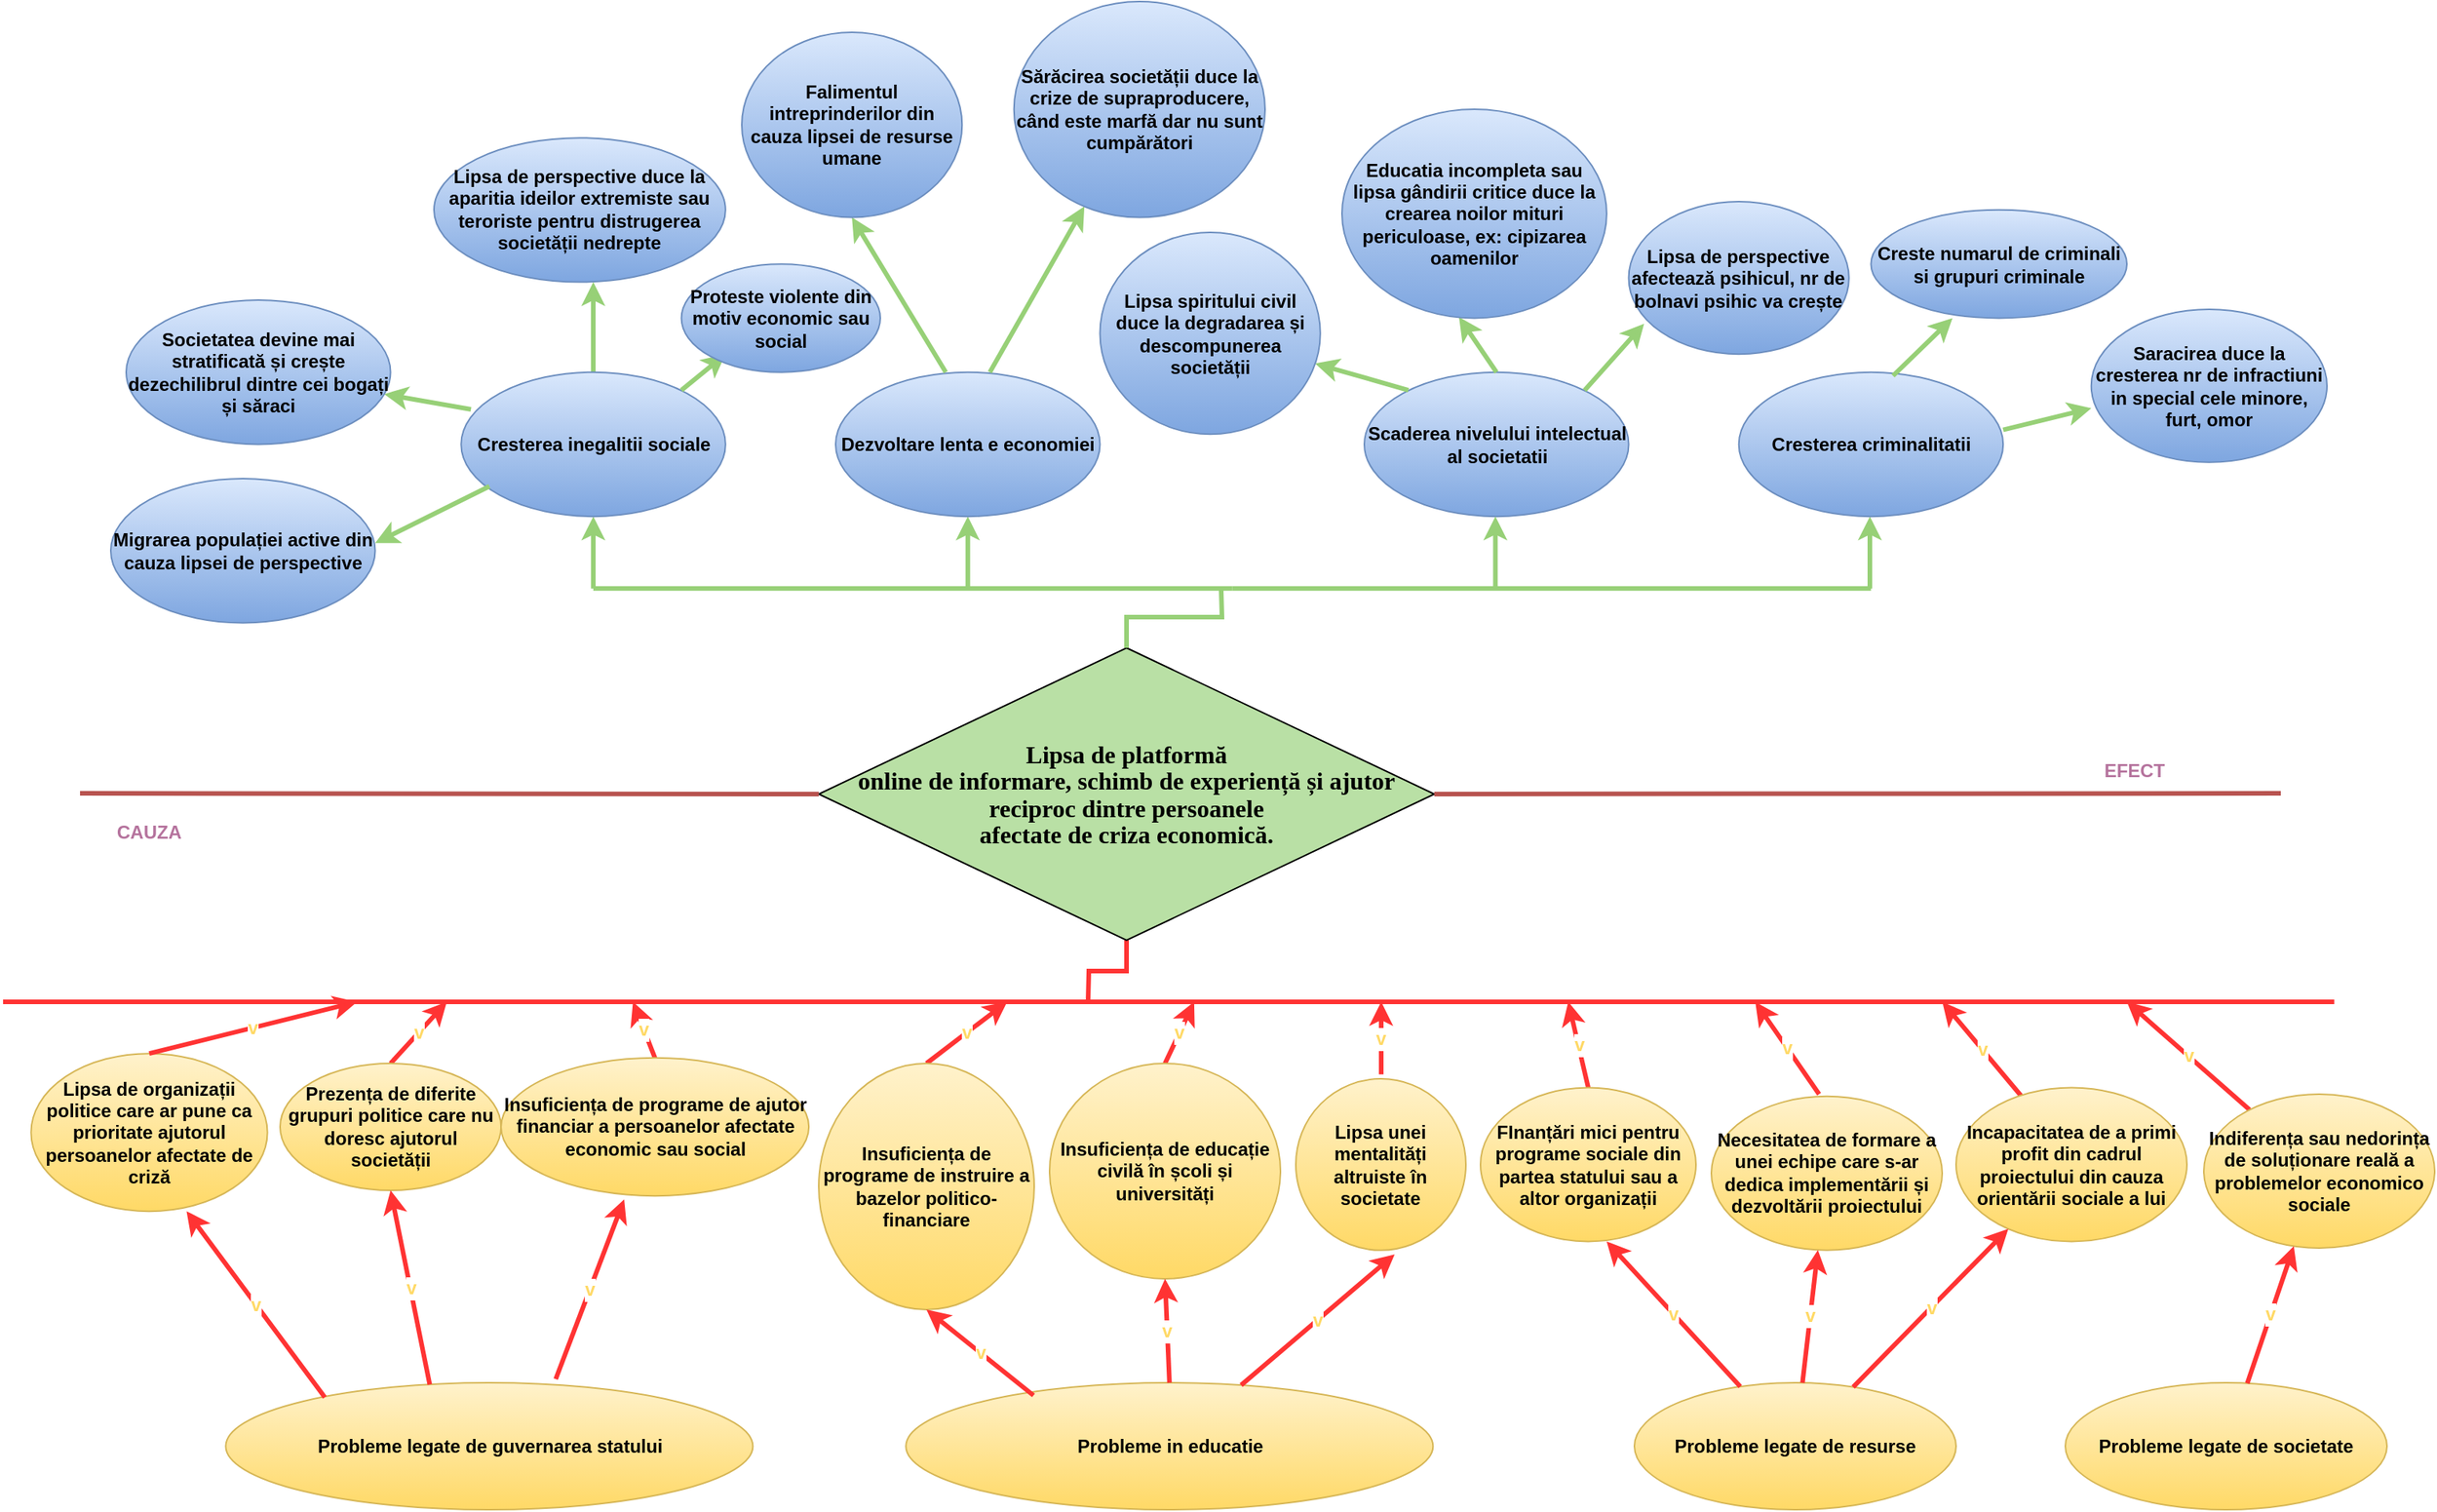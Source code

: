 <mxfile version="13.9.6" type="device"><diagram id="PZqmPLxOJxqXUmrRqbTb" name="Page-1"><mxGraphModel dx="1621" dy="764" grid="1" gridSize="10" guides="1" tooltips="1" connect="1" arrows="1" fold="1" page="1" pageScale="1" pageWidth="827" pageHeight="1169" math="0" shadow="0"><root><mxCell id="0"/><mxCell id="1" parent="0"/><mxCell id="P1qMiqvVfx9QJHu3_xs8-2" value="" style="edgeStyle=orthogonalEdgeStyle;rounded=0;jumpSize=6;orthogonalLoop=1;jettySize=auto;html=1;endArrow=none;endFill=0;strokeWidth=3;fontSize=12;fontColor=#FFD966;strokeColor=#FF3333;fontStyle=1" edge="1" parent="1" source="P1qMiqvVfx9QJHu3_xs8-3"><mxGeometry relative="1" as="geometry"><mxPoint x="1045" y="900" as="targetPoint"/></mxGeometry></mxCell><mxCell id="P1qMiqvVfx9QJHu3_xs8-3" value="&lt;h4 style=&quot;font-size: 12px&quot;&gt;&lt;b&gt;&lt;span lang=&quot;RO&quot; style=&quot;font-size: 12.0pt ; line-height: 107% ; font-family: &amp;#34;times new roman&amp;#34; , serif&quot;&gt;Lipsa de platformă&lt;br/&gt;online de informare, schimb de experiență și ajutor reciproc dintre persoanele&lt;br/&gt;afectate de criza economică.&lt;/span&gt;&lt;/b&gt;&lt;br&gt;&lt;/h4&gt;" style="rhombus;whiteSpace=wrap;html=1;fillColor=#B9E0A5;fontStyle=1;fontSize=12;" vertex="1" parent="1"><mxGeometry x="870" y="670" width="400" height="190" as="geometry"/></mxCell><mxCell id="P1qMiqvVfx9QJHu3_xs8-4" value="" style="endArrow=none;html=1;jumpSize=6;strokeWidth=3;fillColor=#f8cecc;strokeColor=#b85450;gradientColor=#ea6b66;fontStyle=1;fontSize=12;" edge="1" parent="1"><mxGeometry width="50" height="50" relative="1" as="geometry"><mxPoint x="1270" y="765" as="sourcePoint"/><mxPoint x="1820" y="764.5" as="targetPoint"/></mxGeometry></mxCell><mxCell id="P1qMiqvVfx9QJHu3_xs8-5" value="&lt;h2 style=&quot;font-size: 12px;&quot;&gt;&lt;font color=&quot;#b5739d&quot; style=&quot;font-size: 12px;&quot;&gt;EFECT&lt;/font&gt;&lt;/h2&gt;" style="text;html=1;strokeColor=none;fillColor=none;align=center;verticalAlign=middle;whiteSpace=wrap;rounded=0;fontColor=#FFD966;fontStyle=1;fontSize=12;" vertex="1" parent="1"><mxGeometry x="1700" y="740" width="50" height="20" as="geometry"/></mxCell><mxCell id="P1qMiqvVfx9QJHu3_xs8-6" value="" style="endArrow=none;html=1;jumpSize=6;strokeWidth=3;fillColor=#f8cecc;strokeColor=#b85450;gradientColor=#ea6b66;fontStyle=1;fontSize=12;" edge="1" parent="1"><mxGeometry width="50" height="50" relative="1" as="geometry"><mxPoint x="390" y="764.5" as="sourcePoint"/><mxPoint x="870" y="765" as="targetPoint"/></mxGeometry></mxCell><mxCell id="P1qMiqvVfx9QJHu3_xs8-7" value="&lt;h2 style=&quot;font-size: 12px;&quot;&gt;&lt;font color=&quot;#b5739d&quot; style=&quot;font-size: 12px;&quot;&gt;CAUZA&lt;/font&gt;&lt;/h2&gt;" style="text;html=1;strokeColor=none;fillColor=none;align=center;verticalAlign=middle;whiteSpace=wrap;rounded=0;fontColor=#FFD966;fontStyle=1;fontSize=12;" vertex="1" parent="1"><mxGeometry x="410" y="780" width="50" height="20" as="geometry"/></mxCell><mxCell id="P1qMiqvVfx9QJHu3_xs8-8" value="" style="endArrow=none;html=1;strokeColor=#FF3333;strokeWidth=3;fontSize=12;fontColor=#FFD966;fontStyle=1" edge="1" parent="1"><mxGeometry x="330" y="900" width="50" height="50" as="geometry"><mxPoint x="340" y="900" as="sourcePoint"/><mxPoint x="1854.755" y="900" as="targetPoint"/></mxGeometry></mxCell><mxCell id="P1qMiqvVfx9QJHu3_xs8-9" value="v" style="endArrow=classic;html=1;strokeColor=#FF3333;strokeWidth=3;fontSize=12;fontColor=#FFD966;fontStyle=1;exitX=0.5;exitY=0;exitDx=0;exitDy=0;" edge="1" parent="1" source="P1qMiqvVfx9QJHu3_xs8-10"><mxGeometry x="330" y="900" width="50" height="50" as="geometry"><mxPoint x="628.322" y="947.143" as="sourcePoint"/><mxPoint x="628.322" y="900" as="targetPoint"/></mxGeometry></mxCell><mxCell id="P1qMiqvVfx9QJHu3_xs8-10" value="Prezența de diferite grupuri politice care nu doresc ajutorul societății" style="ellipse;whiteSpace=wrap;html=1;fillColor=#fff2cc;fontSize=12;gradientColor=#ffd966;strokeColor=#d6b656;fontStyle=1" vertex="1" parent="1"><mxGeometry x="520" y="940" width="143.57" height="82.5" as="geometry"/></mxCell><mxCell id="P1qMiqvVfx9QJHu3_xs8-11" value="v" style="endArrow=classic;html=1;strokeColor=#FF3333;strokeWidth=3;fontSize=12;fontColor=#FFD966;fontStyle=1;exitX=0.5;exitY=0;exitDx=0;exitDy=0;" edge="1" parent="1" source="P1qMiqvVfx9QJHu3_xs8-12"><mxGeometry x="330" y="900" width="50" height="50" as="geometry"><mxPoint x="749.308" y="947.143" as="sourcePoint"/><mxPoint x="749.308" y="900" as="targetPoint"/></mxGeometry></mxCell><mxCell id="P1qMiqvVfx9QJHu3_xs8-12" value="Insuficiența de programe de ajutor financiar a persoanelor afectate economic sau social" style="ellipse;whiteSpace=wrap;html=1;fillColor=#fff2cc;fontSize=12;gradientColor=#ffd966;strokeColor=#d6b656;fontStyle=1" vertex="1" parent="1"><mxGeometry x="663.57" y="936.43" width="200" height="89.64" as="geometry"/></mxCell><mxCell id="P1qMiqvVfx9QJHu3_xs8-13" value="v" style="endArrow=classic;html=1;strokeColor=#FF3333;strokeWidth=3;fontSize=12;fontColor=#FFD966;fontStyle=1;exitX=0.5;exitY=0;exitDx=0;exitDy=0;" edge="1" parent="1" source="P1qMiqvVfx9QJHu3_xs8-14"><mxGeometry x="330" y="900" width="50" height="50" as="geometry"><mxPoint x="992.385" y="947.143" as="sourcePoint"/><mxPoint x="992.385" y="900" as="targetPoint"/></mxGeometry></mxCell><mxCell id="P1qMiqvVfx9QJHu3_xs8-14" value="&lt;font style=&quot;font-size: 12px&quot;&gt;Insuficiența de programe de instruire a bazelor politico-financiare&lt;br&gt;&lt;/font&gt;" style="ellipse;whiteSpace=wrap;html=1;fillColor=#fff2cc;fontSize=12;gradientColor=#ffd966;strokeColor=#d6b656;fontStyle=1" vertex="1" parent="1"><mxGeometry x="870" y="940" width="140" height="160" as="geometry"/></mxCell><mxCell id="P1qMiqvVfx9QJHu3_xs8-15" value="v" style="endArrow=classic;html=1;strokeColor=#FF3333;strokeWidth=3;fontSize=12;fontColor=#FFD966;fontStyle=1;exitX=0.5;exitY=0;exitDx=0;exitDy=0;" edge="1" parent="1" source="P1qMiqvVfx9QJHu3_xs8-16"><mxGeometry x="330" y="900" width="50" height="50" as="geometry"><mxPoint x="1113.923" y="947.143" as="sourcePoint"/><mxPoint x="1113.923" y="900" as="targetPoint"/></mxGeometry></mxCell><mxCell id="P1qMiqvVfx9QJHu3_xs8-16" value="Insuficiența de educație civilă în școli și universități" style="ellipse;whiteSpace=wrap;html=1;fillColor=#fff2cc;fontSize=12;gradientColor=#ffd966;strokeColor=#d6b656;fontStyle=1" vertex="1" parent="1"><mxGeometry x="1020" y="940" width="150" height="140" as="geometry"/></mxCell><mxCell id="P1qMiqvVfx9QJHu3_xs8-17" value="v" style="endArrow=classic;html=1;strokeColor=#FF3333;strokeWidth=3;fontSize=12;fontColor=#FFD966;fontStyle=1" edge="1" parent="1"><mxGeometry x="330" y="900" width="50" height="50" as="geometry"><mxPoint x="1235.462" y="947.143" as="sourcePoint"/><mxPoint x="1235.462" y="900" as="targetPoint"/></mxGeometry></mxCell><mxCell id="P1qMiqvVfx9QJHu3_xs8-18" value="Lipsa unei mentalități altruiste în societate" style="ellipse;whiteSpace=wrap;html=1;fillColor=#fff2cc;fontSize=12;gradientColor=#ffd966;strokeColor=#d6b656;fontStyle=1" vertex="1" parent="1"><mxGeometry x="1180" y="950" width="110.49" height="111.43" as="geometry"/></mxCell><mxCell id="P1qMiqvVfx9QJHu3_xs8-19" value="v" style="endArrow=classic;html=1;strokeColor=#FF3333;strokeWidth=3;fontSize=12;fontColor=#FFD966;fontStyle=1;exitX=0.5;exitY=0;exitDx=0;exitDy=0;" edge="1" parent="1" source="P1qMiqvVfx9QJHu3_xs8-77"><mxGeometry x="330" y="900" width="50" height="50" as="geometry"><mxPoint x="1357" y="947.143" as="sourcePoint"/><mxPoint x="1357" y="900" as="targetPoint"/></mxGeometry></mxCell><mxCell id="P1qMiqvVfx9QJHu3_xs8-21" value="v" style="endArrow=classic;html=1;strokeColor=#FF3333;strokeWidth=3;fontSize=12;fontColor=#FFD966;fontStyle=1" edge="1" parent="1"><mxGeometry x="330" y="900" width="50" height="50" as="geometry"><mxPoint x="1520" y="960" as="sourcePoint"/><mxPoint x="1478.538" y="900" as="targetPoint"/></mxGeometry></mxCell><mxCell id="P1qMiqvVfx9QJHu3_xs8-23" value="v" style="endArrow=classic;html=1;strokeColor=#FF3333;strokeWidth=3;fontSize=12;fontColor=#FFD966;fontStyle=1;exitX=0.287;exitY=0.063;exitDx=0;exitDy=0;exitPerimeter=0;" edge="1" parent="1" source="P1qMiqvVfx9QJHu3_xs8-80"><mxGeometry x="330" y="900" width="50" height="50" as="geometry"><mxPoint x="1600.077" y="947.143" as="sourcePoint"/><mxPoint x="1600.077" y="900" as="targetPoint"/></mxGeometry></mxCell><mxCell id="P1qMiqvVfx9QJHu3_xs8-26" value="Probleme legate de guvernarea statului" style="ellipse;whiteSpace=wrap;html=1;fillColor=#fff2cc;fontSize=12;gradientColor=#ffd966;strokeColor=#d6b656;fontStyle=1" vertex="1" parent="1"><mxGeometry x="484.685" y="1147.5" width="342.517" height="82.5" as="geometry"/></mxCell><mxCell id="P1qMiqvVfx9QJHu3_xs8-27" value="v" style="endArrow=classic;html=1;strokeColor=#FF3333;strokeWidth=3;fontSize=12;fontColor=#FFD966;entryX=0.5;entryY=1;entryDx=0;entryDy=0;exitX=0.387;exitY=0.014;exitDx=0;exitDy=0;exitPerimeter=0;fontStyle=1" edge="1" parent="1" source="P1qMiqvVfx9QJHu3_xs8-26" target="P1qMiqvVfx9QJHu3_xs8-10"><mxGeometry x="330" y="900" width="50" height="50" as="geometry"><mxPoint x="671.556" y="1147.5" as="sourcePoint"/><mxPoint x="617.273" y="1027.25" as="targetPoint"/></mxGeometry></mxCell><mxCell id="P1qMiqvVfx9QJHu3_xs8-28" value="v" style="endArrow=classic;html=1;strokeColor=#FF3333;strokeWidth=3;fontSize=12;fontColor=#FFD966;entryX=0.4;entryY=1.026;entryDx=0;entryDy=0;exitX=0.626;exitY=-0.029;exitDx=0;exitDy=0;exitPerimeter=0;fontStyle=1;entryPerimeter=0;" edge="1" parent="1" source="P1qMiqvVfx9QJHu3_xs8-26" target="P1qMiqvVfx9QJHu3_xs8-12"><mxGeometry x="330" y="900" width="50" height="50" as="geometry"><mxPoint x="788.045" y="1147.5" as="sourcePoint"/><mxPoint x="733.762" y="1027.25" as="targetPoint"/></mxGeometry></mxCell><mxCell id="P1qMiqvVfx9QJHu3_xs8-29" value="&lt;font style=&quot;font-size: 12px;&quot;&gt;Probleme in educatie&lt;/font&gt;" style="ellipse;whiteSpace=wrap;html=1;fillColor=#fff2cc;fontSize=12;gradientColor=#ffd966;strokeColor=#d6b656;fontStyle=1" vertex="1" parent="1"><mxGeometry x="926.643" y="1147.5" width="342.517" height="82.5" as="geometry"/></mxCell><mxCell id="P1qMiqvVfx9QJHu3_xs8-30" value="v" style="endArrow=classic;html=1;strokeColor=#FF3333;strokeWidth=3;fontSize=12;fontColor=#FFD966;exitX=0.242;exitY=0.1;exitDx=0;exitDy=0;exitPerimeter=0;fontStyle=1;entryX=0.5;entryY=1;entryDx=0;entryDy=0;" edge="1" parent="1" source="P1qMiqvVfx9QJHu3_xs8-29" target="P1qMiqvVfx9QJHu3_xs8-14"><mxGeometry x="330" y="900" width="50" height="50" as="geometry"><mxPoint x="926.643" y="1164.083" as="sourcePoint"/><mxPoint x="991.416" y="1029.644" as="targetPoint"/></mxGeometry></mxCell><mxCell id="P1qMiqvVfx9QJHu3_xs8-31" value="v" style="endArrow=classic;html=1;strokeColor=#FF3333;strokeWidth=3;fontSize=12;fontColor=#FFD966;exitX=0.5;exitY=0;exitDx=0;exitDy=0;fontStyle=1;entryX=0.5;entryY=1;entryDx=0;entryDy=0;" edge="1" parent="1" source="P1qMiqvVfx9QJHu3_xs8-29" target="P1qMiqvVfx9QJHu3_xs8-16"><mxGeometry x="330" y="900" width="50" height="50" as="geometry"><mxPoint x="1037.133" y="1164.083" as="sourcePoint"/><mxPoint x="1098" y="1090" as="targetPoint"/></mxGeometry></mxCell><mxCell id="P1qMiqvVfx9QJHu3_xs8-32" value="v" style="endArrow=classic;html=1;strokeColor=#FF3333;strokeWidth=3;fontSize=12;fontColor=#FFD966;fontStyle=1;entryX=0.581;entryY=1.024;entryDx=0;entryDy=0;entryPerimeter=0;" edge="1" parent="1" source="P1qMiqvVfx9QJHu3_xs8-29" target="P1qMiqvVfx9QJHu3_xs8-18"><mxGeometry x="330" y="900" width="50" height="50" as="geometry"><mxPoint x="1191.818" y="1146.321" as="sourcePoint"/><mxPoint x="1234.493" y="1029.644" as="targetPoint"/></mxGeometry></mxCell><mxCell id="P1qMiqvVfx9QJHu3_xs8-38" value="" style="edgeStyle=orthogonalEdgeStyle;rounded=0;jumpSize=6;orthogonalLoop=1;jettySize=auto;html=1;strokeWidth=3;fontSize=12;fontColor=#FFD966;strokeColor=#97D077;endArrow=none;endFill=0;fontStyle=1" edge="1" parent="1" source="P1qMiqvVfx9QJHu3_xs8-3"><mxGeometry x="380" y="280" as="geometry"><mxPoint x="1131.471" y="631.429" as="targetPoint"/></mxGeometry></mxCell><mxCell id="P1qMiqvVfx9QJHu3_xs8-39" value="&lt;h5 style=&quot;font-size: 12px;&quot;&gt;Scaderea nivelului intelectual al societatii&lt;/h5&gt;" style="ellipse;whiteSpace=wrap;html=1;fillColor=#dae8fc;gradientColor=#7ea6e0;strokeColor=#6c8ebf;fontStyle=1;fontSize=12;" vertex="1" parent="1"><mxGeometry x="1224.51" y="490.857" width="171.765" height="93.714" as="geometry"/></mxCell><mxCell id="P1qMiqvVfx9QJHu3_xs8-40" value="" style="endArrow=none;html=1;strokeColor=#97D077;strokeWidth=3;fontSize=12;fontColor=#FFD966;endFill=0;fontStyle=1" edge="1" parent="1"><mxGeometry x="380" y="280" width="50" height="50" as="geometry"><mxPoint x="1138.627" y="631.429" as="sourcePoint"/><mxPoint x="1553.725" y="631.429" as="targetPoint"/></mxGeometry></mxCell><mxCell id="P1qMiqvVfx9QJHu3_xs8-41" value="" style="endArrow=classic;html=1;strokeColor=#97D077;strokeWidth=3;fontSize=12;fontColor=#FFD966;fontStyle=1" edge="1" parent="1"><mxGeometry x="380" y="280" width="50" height="50" as="geometry"><mxPoint x="1553.01" y="631.429" as="sourcePoint"/><mxPoint x="1553.01" y="584.571" as="targetPoint"/></mxGeometry></mxCell><mxCell id="P1qMiqvVfx9QJHu3_xs8-42" value="&lt;h5 style=&quot;font-size: 12px;&quot;&gt;Cresterea criminalitatii&lt;/h5&gt;" style="ellipse;whiteSpace=wrap;html=1;fillColor=#dae8fc;gradientColor=#7ea6e0;strokeColor=#6c8ebf;fontStyle=1;fontSize=12;" vertex="1" parent="1"><mxGeometry x="1467.843" y="490.857" width="171.765" height="93.714" as="geometry"/></mxCell><mxCell id="P1qMiqvVfx9QJHu3_xs8-43" value="" style="endArrow=none;html=1;strokeColor=#97D077;strokeWidth=3;fontSize=12;fontColor=#FFD966;endFill=0;fontStyle=1" edge="1" parent="1"><mxGeometry x="380" y="280" width="50" height="50" as="geometry"><mxPoint x="723.529" y="631.429" as="sourcePoint"/><mxPoint x="1138.627" y="631.429" as="targetPoint"/></mxGeometry></mxCell><mxCell id="P1qMiqvVfx9QJHu3_xs8-44" value="" style="endArrow=classic;html=1;strokeColor=#97D077;strokeWidth=3;fontSize=12;fontColor=#FFD966;fontStyle=1" edge="1" parent="1"><mxGeometry x="380" y="280" width="50" height="50" as="geometry"><mxPoint x="723.529" y="631.429" as="sourcePoint"/><mxPoint x="723.529" y="584.571" as="targetPoint"/></mxGeometry></mxCell><mxCell id="P1qMiqvVfx9QJHu3_xs8-45" value="" style="edgeStyle=orthogonalEdgeStyle;rounded=0;jumpSize=6;orthogonalLoop=1;jettySize=auto;html=1;endArrow=classic;endFill=1;strokeColor=#97D077;strokeWidth=3;fontSize=12;fontColor=#FFD966;fontStyle=1" edge="1" parent="1" source="P1qMiqvVfx9QJHu3_xs8-46"><mxGeometry x="380" y="280" as="geometry"><mxPoint x="723.529" y="432.286" as="targetPoint"/></mxGeometry></mxCell><mxCell id="P1qMiqvVfx9QJHu3_xs8-46" value="&lt;h5 style=&quot;font-size: 12px;&quot;&gt;Cresterea inegalitii sociale&lt;/h5&gt;" style="ellipse;whiteSpace=wrap;html=1;fillColor=#dae8fc;gradientColor=#7ea6e0;strokeColor=#6c8ebf;fontStyle=1;fontSize=12;" vertex="1" parent="1"><mxGeometry x="637.647" y="490.857" width="171.765" height="93.714" as="geometry"/></mxCell><mxCell id="P1qMiqvVfx9QJHu3_xs8-47" value="" style="endArrow=classic;html=1;strokeColor=#97D077;strokeWidth=3;fontSize=12;fontColor=#FFD966;fontStyle=1" edge="1" parent="1"><mxGeometry x="380" y="280" width="50" height="50" as="geometry"><mxPoint x="1309.676" y="631.429" as="sourcePoint"/><mxPoint x="1309.676" y="584.571" as="targetPoint"/></mxGeometry></mxCell><mxCell id="P1qMiqvVfx9QJHu3_xs8-48" value="" style="endArrow=classic;html=1;strokeColor=#97D077;strokeWidth=3;fontSize=12;fontColor=#FFD966;fontStyle=1" edge="1" parent="1"><mxGeometry x="380" y="280" width="50" height="50" as="geometry"><mxPoint x="966.863" y="631.429" as="sourcePoint"/><mxPoint x="966.863" y="584.571" as="targetPoint"/></mxGeometry></mxCell><mxCell id="P1qMiqvVfx9QJHu3_xs8-49" value="&lt;h5 style=&quot;font-size: 12px;&quot;&gt;Dezvoltare lenta e economiei&lt;/h5&gt;" style="ellipse;whiteSpace=wrap;html=1;fillColor=#dae8fc;gradientColor=#7ea6e0;strokeColor=#6c8ebf;fontStyle=1;fontSize=12;" vertex="1" parent="1"><mxGeometry x="880.98" y="490.857" width="171.765" height="93.714" as="geometry"/></mxCell><mxCell id="P1qMiqvVfx9QJHu3_xs8-50" value="Lipsa de perspective duce la aparitia ideilor extremiste sau teroriste pentru distrugerea societății nedrepte" style="ellipse;whiteSpace=wrap;html=1;strokeColor=#6c8ebf;fillColor=#dae8fc;gradientColor=#7ea6e0;fontStyle=1;fontSize=12;" vertex="1" parent="1"><mxGeometry x="620" y="338.57" width="189.41" height="93.71" as="geometry"/></mxCell><mxCell id="P1qMiqvVfx9QJHu3_xs8-51" value="" style="endArrow=classic;html=1;strokeColor=#97D077;strokeWidth=3;fontSize=12;fontColor=#FFD966;fontStyle=1" edge="1" parent="1"><mxGeometry x="380" y="280" width="50" height="50" as="geometry"><mxPoint x="780.784" y="502.571" as="sourcePoint"/><mxPoint x="809.412" y="479.143" as="targetPoint"/></mxGeometry></mxCell><mxCell id="P1qMiqvVfx9QJHu3_xs8-52" value="&lt;h5 style=&quot;font-size: 12px&quot;&gt;Proteste violente din motiv economic sau social&lt;/h5&gt;" style="ellipse;whiteSpace=wrap;html=1;fillColor=#dae8fc;gradientColor=#7ea6e0;strokeColor=#6c8ebf;fontStyle=1;fontSize=12;" vertex="1" parent="1"><mxGeometry x="780.78" y="420.57" width="129.22" height="70.29" as="geometry"/></mxCell><mxCell id="P1qMiqvVfx9QJHu3_xs8-53" value="" style="endArrow=classic;html=1;strokeColor=#97D077;strokeWidth=3;fontSize=12;fontColor=#FFD966;fontStyle=1" edge="1" parent="1" target="P1qMiqvVfx9QJHu3_xs8-54"><mxGeometry x="380" y="280" width="50" height="50" as="geometry"><mxPoint x="981.176" y="490.857" as="sourcePoint"/><mxPoint x="1052.745" y="385.429" as="targetPoint"/></mxGeometry></mxCell><mxCell id="P1qMiqvVfx9QJHu3_xs8-54" value="Sărăcirea societății duce la crize de supraproducere, când este marfă dar nu sunt cumpărători" style="ellipse;whiteSpace=wrap;html=1;strokeColor=#6c8ebf;fillColor=#dae8fc;gradientColor=#7ea6e0;fontStyle=1;fontSize=12;" vertex="1" parent="1"><mxGeometry x="996.86" y="250" width="163.14" height="140.29" as="geometry"/></mxCell><mxCell id="P1qMiqvVfx9QJHu3_xs8-55" value="" style="endArrow=classic;html=1;strokeColor=#97D077;strokeWidth=3;fontSize=12;fontColor=#FFD966;fontStyle=1;entryX=0.5;entryY=1;entryDx=0;entryDy=0;" edge="1" parent="1" target="P1qMiqvVfx9QJHu3_xs8-56"><mxGeometry x="380" y="280" width="50" height="50" as="geometry"><mxPoint x="952.549" y="490.857" as="sourcePoint"/><mxPoint x="880.98" y="350.286" as="targetPoint"/></mxGeometry></mxCell><mxCell id="P1qMiqvVfx9QJHu3_xs8-56" value="Falimentul intreprinderilor din cauza lipsei de resurse umane" style="ellipse;whiteSpace=wrap;html=1;strokeColor=#6c8ebf;fillColor=#dae8fc;gradientColor=#7ea6e0;fontStyle=1;fontSize=12;" vertex="1" parent="1"><mxGeometry x="820" y="270" width="143.14" height="120.29" as="geometry"/></mxCell><mxCell id="P1qMiqvVfx9QJHu3_xs8-57" value="" style="endArrow=classic;html=1;strokeColor=#97D077;strokeWidth=3;fontSize=12;fontColor=#FFD966;fontStyle=1" edge="1" parent="1" target="P1qMiqvVfx9QJHu3_xs8-58"><mxGeometry x="380" y="280" width="50" height="50" as="geometry"><mxPoint x="1253.137" y="502.571" as="sourcePoint"/><mxPoint x="1195.882" y="467.429" as="targetPoint"/></mxGeometry></mxCell><mxCell id="P1qMiqvVfx9QJHu3_xs8-58" value="Lipsa spiritului civil duce la degradarea și descompunerea societății" style="ellipse;whiteSpace=wrap;html=1;strokeColor=#6c8ebf;fillColor=#dae8fc;gradientColor=#7ea6e0;fontStyle=1;fontSize=12;" vertex="1" parent="1"><mxGeometry x="1052.75" y="400" width="143.14" height="131.14" as="geometry"/></mxCell><mxCell id="P1qMiqvVfx9QJHu3_xs8-59" value="" style="endArrow=classic;html=1;strokeColor=#97D077;strokeWidth=3;fontSize=12;fontColor=#FFD966;fontStyle=1;entryX=0.442;entryY=0.995;entryDx=0;entryDy=0;entryPerimeter=0;" edge="1" parent="1" target="P1qMiqvVfx9QJHu3_xs8-60"><mxGeometry x="380" y="280" width="50" height="50" as="geometry"><mxPoint x="1310.392" y="490.857" as="sourcePoint"/><mxPoint x="1310.392" y="455.714" as="targetPoint"/></mxGeometry></mxCell><mxCell id="P1qMiqvVfx9QJHu3_xs8-60" value="Educatia incompleta sau lipsa gândirii critice duce la crearea noilor mituri periculoase, ex: cipizarea oamenilor" style="ellipse;whiteSpace=wrap;html=1;strokeColor=#6c8ebf;fillColor=#dae8fc;gradientColor=#7ea6e0;fontStyle=1;fontSize=12;" vertex="1" parent="1"><mxGeometry x="1210" y="320" width="171.96" height="135.71" as="geometry"/></mxCell><mxCell id="P1qMiqvVfx9QJHu3_xs8-61" value="" style="endArrow=classic;html=1;strokeColor=#97D077;strokeWidth=3;fontSize=12;fontColor=#FFD966;entryX=0.07;entryY=0.8;entryDx=0;entryDy=0;entryPerimeter=0;fontStyle=1" edge="1" parent="1" target="P1qMiqvVfx9QJHu3_xs8-62"><mxGeometry x="380" y="280" width="50" height="50" as="geometry"><mxPoint x="1367.647" y="502.571" as="sourcePoint"/><mxPoint x="1396.275" y="467.429" as="targetPoint"/></mxGeometry></mxCell><mxCell id="P1qMiqvVfx9QJHu3_xs8-62" value="Lipsa de perspective afectează psihicul, nr de bolnavi psihic va crește" style="ellipse;whiteSpace=wrap;html=1;strokeColor=#6c8ebf;fillColor=#dae8fc;gradientColor=#7ea6e0;fontStyle=1;fontSize=12;" vertex="1" parent="1"><mxGeometry x="1396.27" y="380" width="143.14" height="99.14" as="geometry"/></mxCell><mxCell id="P1qMiqvVfx9QJHu3_xs8-63" value="" style="endArrow=classic;html=1;strokeColor=#97D077;strokeWidth=3;fontSize=12;fontColor=#FFD966;entryX=0.07;entryY=0.8;entryDx=0;entryDy=0;entryPerimeter=0;fontStyle=1" edge="1" parent="1"><mxGeometry x="380" y="280" width="50" height="50" as="geometry"><mxPoint x="1568.039" y="493.2" as="sourcePoint"/><mxPoint x="1606.686" y="455.714" as="targetPoint"/></mxGeometry></mxCell><mxCell id="P1qMiqvVfx9QJHu3_xs8-64" value="Creste numarul de criminali si grupuri criminale" style="ellipse;whiteSpace=wrap;html=1;strokeColor=#6c8ebf;fillColor=#dae8fc;gradientColor=#7ea6e0;fontStyle=1;fontSize=12;" vertex="1" parent="1"><mxGeometry x="1553.73" y="385.43" width="166.27" height="70.29" as="geometry"/></mxCell><mxCell id="P1qMiqvVfx9QJHu3_xs8-65" value="" style="endArrow=classic;html=1;strokeColor=#97D077;strokeWidth=3;fontSize=12;fontColor=#FFD966;fontStyle=1" edge="1" parent="1"><mxGeometry x="380" y="280" width="50" height="50" as="geometry"><mxPoint x="1639.608" y="528.343" as="sourcePoint"/><mxPoint x="1696.863" y="514.286" as="targetPoint"/></mxGeometry></mxCell><mxCell id="P1qMiqvVfx9QJHu3_xs8-66" value="Saracirea duce la cresterea nr de infractiuni in special cele minore, furt, omor" style="ellipse;whiteSpace=wrap;html=1;strokeColor=#6c8ebf;fillColor=#dae8fc;gradientColor=#7ea6e0;fontStyle=1;fontSize=12;" vertex="1" parent="1"><mxGeometry x="1696.86" y="450" width="153.14" height="99.43" as="geometry"/></mxCell><mxCell id="P1qMiqvVfx9QJHu3_xs8-67" value="" style="endArrow=classic;html=1;strokeColor=#97D077;strokeWidth=3;fontSize=12;fontColor=#FFD966;fontStyle=1;exitX=0.037;exitY=0.258;exitDx=0;exitDy=0;exitPerimeter=0;" edge="1" parent="1" source="P1qMiqvVfx9QJHu3_xs8-46" target="P1qMiqvVfx9QJHu3_xs8-68"><mxGeometry x="377.06" y="209.71" width="50" height="50" as="geometry"><mxPoint x="649.021" y="490.853" as="sourcePoint"/><mxPoint x="591.766" y="537.71" as="targetPoint"/></mxGeometry></mxCell><mxCell id="P1qMiqvVfx9QJHu3_xs8-68" value="Societatea devine mai stratificată și crește dezechilibrul dintre cei bogați și săraci" style="ellipse;whiteSpace=wrap;html=1;strokeColor=#6c8ebf;fillColor=#dae8fc;gradientColor=#7ea6e0;fontStyle=1;fontSize=12;" vertex="1" parent="1"><mxGeometry x="419.999" y="443.996" width="171.765" height="93.714" as="geometry"/></mxCell><mxCell id="P1qMiqvVfx9QJHu3_xs8-69" value="Lipsa de organizații politice care ar pune ca prioritate ajutorul persoanelor afectate de criză" style="ellipse;whiteSpace=wrap;html=1;fillColor=#fff2cc;fontSize=12;gradientColor=#ffd966;strokeColor=#d6b656;fontStyle=1" vertex="1" parent="1"><mxGeometry x="358.21" y="933.57" width="153.57" height="102.5" as="geometry"/></mxCell><mxCell id="P1qMiqvVfx9QJHu3_xs8-70" value="v" style="endArrow=classic;html=1;strokeColor=#FF3333;strokeWidth=3;fontSize=12;fontColor=#FFD966;entryX=0.5;entryY=1;entryDx=0;entryDy=0;exitX=0.188;exitY=0.115;exitDx=0;exitDy=0;exitPerimeter=0;fontStyle=1" edge="1" parent="1" source="P1qMiqvVfx9QJHu3_xs8-26"><mxGeometry x="197.45" y="913.57" width="50" height="50" as="geometry"><mxPoint x="484.69" y="1162.225" as="sourcePoint"/><mxPoint x="459.235" y="1036.07" as="targetPoint"/></mxGeometry></mxCell><mxCell id="P1qMiqvVfx9QJHu3_xs8-71" value="v" style="endArrow=classic;html=1;strokeColor=#FF3333;strokeWidth=3;fontSize=12;fontColor=#FFD966;exitX=0.5;exitY=0;exitDx=0;exitDy=0;fontStyle=1" edge="1" parent="1" source="P1qMiqvVfx9QJHu3_xs8-69"><mxGeometry x="198.21" y="727.5" width="50" height="50" as="geometry"><mxPoint x="485.45" y="976.155" as="sourcePoint"/><mxPoint x="570" y="900" as="targetPoint"/></mxGeometry></mxCell><mxCell id="P1qMiqvVfx9QJHu3_xs8-73" value="v" style="endArrow=classic;html=1;strokeColor=#FF3333;strokeWidth=3;fontSize=12;fontColor=#FFD966;fontStyle=1;" edge="1" parent="1" source="P1qMiqvVfx9QJHu3_xs8-84"><mxGeometry x="229.88" y="753.93" width="50" height="50" as="geometry"><mxPoint x="1765" y="943.57" as="sourcePoint"/><mxPoint x="1720" y="900" as="targetPoint"/></mxGeometry></mxCell><mxCell id="P1qMiqvVfx9QJHu3_xs8-74" value="Migrarea populației active din cauza lipsei de perspective" style="ellipse;whiteSpace=wrap;html=1;strokeColor=#6c8ebf;fillColor=#dae8fc;gradientColor=#7ea6e0;fontStyle=1;fontSize=12;" vertex="1" parent="1"><mxGeometry x="409.999" y="559.996" width="171.765" height="93.714" as="geometry"/></mxCell><mxCell id="P1qMiqvVfx9QJHu3_xs8-75" value="" style="endArrow=classic;html=1;strokeColor=#97D077;strokeWidth=3;fontSize=12;fontColor=#FFD966;fontStyle=1;exitX=0.107;exitY=0.791;exitDx=0;exitDy=0;exitPerimeter=0;" edge="1" parent="1" source="P1qMiqvVfx9QJHu3_xs8-46"><mxGeometry x="371.12" y="306.5" width="50" height="50" as="geometry"><mxPoint x="638.062" y="611.825" as="sourcePoint"/><mxPoint x="581.767" y="601.873" as="targetPoint"/></mxGeometry></mxCell><mxCell id="P1qMiqvVfx9QJHu3_xs8-76" value="Probleme legate de resurse" style="ellipse;whiteSpace=wrap;html=1;fillColor=#fff2cc;fontSize=12;gradientColor=#ffd966;strokeColor=#d6b656;fontStyle=1" vertex="1" parent="1"><mxGeometry x="1400" y="1147.5" width="209" height="82.5" as="geometry"/></mxCell><mxCell id="P1qMiqvVfx9QJHu3_xs8-77" value="&lt;font style=&quot;font-size: 12px&quot;&gt;FInanțări mici pentru programe sociale din partea statului sau a altor organizații&lt;br&gt;&lt;/font&gt;" style="ellipse;whiteSpace=wrap;html=1;fillColor=#fff2cc;fontSize=12;gradientColor=#ffd966;strokeColor=#d6b656;fontStyle=1" vertex="1" parent="1"><mxGeometry x="1300" y="955.71" width="140" height="100" as="geometry"/></mxCell><mxCell id="P1qMiqvVfx9QJHu3_xs8-78" value="v" style="endArrow=classic;html=1;strokeColor=#FF3333;strokeWidth=3;fontSize=12;fontColor=#FFD966;fontStyle=1;" edge="1" parent="1" source="P1qMiqvVfx9QJHu3_xs8-76"><mxGeometry x="354.96" y="1055.71" width="50" height="50" as="geometry"><mxPoint x="1394.96" y="1111.42" as="sourcePoint"/><mxPoint x="1381.96" y="1055.71" as="targetPoint"/></mxGeometry></mxCell><mxCell id="P1qMiqvVfx9QJHu3_xs8-79" value="&lt;font style=&quot;font-size: 12px&quot;&gt;Necesitatea de formare a unei echipe care s-ar dedica implementării și dezvoltării proiectului&lt;br&gt;&lt;/font&gt;" style="ellipse;whiteSpace=wrap;html=1;fillColor=#fff2cc;fontSize=12;gradientColor=#ffd966;strokeColor=#d6b656;fontStyle=1" vertex="1" parent="1"><mxGeometry x="1450" y="961.43" width="150" height="100" as="geometry"/></mxCell><mxCell id="P1qMiqvVfx9QJHu3_xs8-80" value="&lt;font style=&quot;font-size: 12px&quot;&gt;Incapacitatea de a primi profit din cadrul proiectului din cauza orientării sociale a lui&lt;br&gt;&lt;/font&gt;" style="ellipse;whiteSpace=wrap;html=1;fillColor=#fff2cc;fontSize=12;gradientColor=#ffd966;strokeColor=#d6b656;fontStyle=1" vertex="1" parent="1"><mxGeometry x="1609" y="955.71" width="150" height="100" as="geometry"/></mxCell><mxCell id="P1qMiqvVfx9QJHu3_xs8-81" value="v" style="endArrow=classic;html=1;strokeColor=#FF3333;strokeWidth=3;fontSize=12;fontColor=#FFD966;fontStyle=1" edge="1" parent="1" source="P1qMiqvVfx9QJHu3_xs8-76" target="P1qMiqvVfx9QJHu3_xs8-79"><mxGeometry x="349.41" y="1061.43" width="50" height="50" as="geometry"><mxPoint x="1539.41" y="1121.43" as="sourcePoint"/><mxPoint x="1497.948" y="1061.43" as="targetPoint"/></mxGeometry></mxCell><mxCell id="P1qMiqvVfx9QJHu3_xs8-82" value="v" style="endArrow=classic;html=1;strokeColor=#FF3333;strokeWidth=3;fontSize=12;fontColor=#FFD966;fontStyle=1" edge="1" parent="1" source="P1qMiqvVfx9QJHu3_xs8-76" target="P1qMiqvVfx9QJHu3_xs8-80"><mxGeometry x="400.37" y="1071.43" width="50" height="50" as="geometry"><mxPoint x="1560.003" y="1157.539" as="sourcePoint"/><mxPoint x="1570.326" y="1071.289" as="targetPoint"/></mxGeometry></mxCell><mxCell id="P1qMiqvVfx9QJHu3_xs8-83" value="Probleme legate de societate" style="ellipse;whiteSpace=wrap;html=1;fillColor=#fff2cc;fontSize=12;gradientColor=#ffd966;strokeColor=#d6b656;fontStyle=1" vertex="1" parent="1"><mxGeometry x="1680" y="1147.5" width="209" height="82.5" as="geometry"/></mxCell><mxCell id="P1qMiqvVfx9QJHu3_xs8-84" value="&lt;font style=&quot;font-size: 12px&quot;&gt;Indiferența sau nedorința de soluționare reală a problemelor economico sociale&lt;br&gt;&lt;/font&gt;" style="ellipse;whiteSpace=wrap;html=1;fillColor=#fff2cc;fontSize=12;gradientColor=#ffd966;strokeColor=#d6b656;fontStyle=1" vertex="1" parent="1"><mxGeometry x="1770" y="960" width="150" height="100" as="geometry"/></mxCell><mxCell id="P1qMiqvVfx9QJHu3_xs8-85" value="v" style="endArrow=classic;html=1;strokeColor=#FF3333;strokeWidth=3;fontSize=12;fontColor=#FFD966;fontStyle=1;" edge="1" parent="1" source="P1qMiqvVfx9QJHu3_xs8-83" target="P1qMiqvVfx9QJHu3_xs8-84"><mxGeometry x="259.88" y="915.36" width="50" height="50" as="geometry"><mxPoint x="1829.711" y="1131.575" as="sourcePoint"/><mxPoint x="1750" y="1061.43" as="targetPoint"/></mxGeometry></mxCell></root></mxGraphModel></diagram></mxfile>